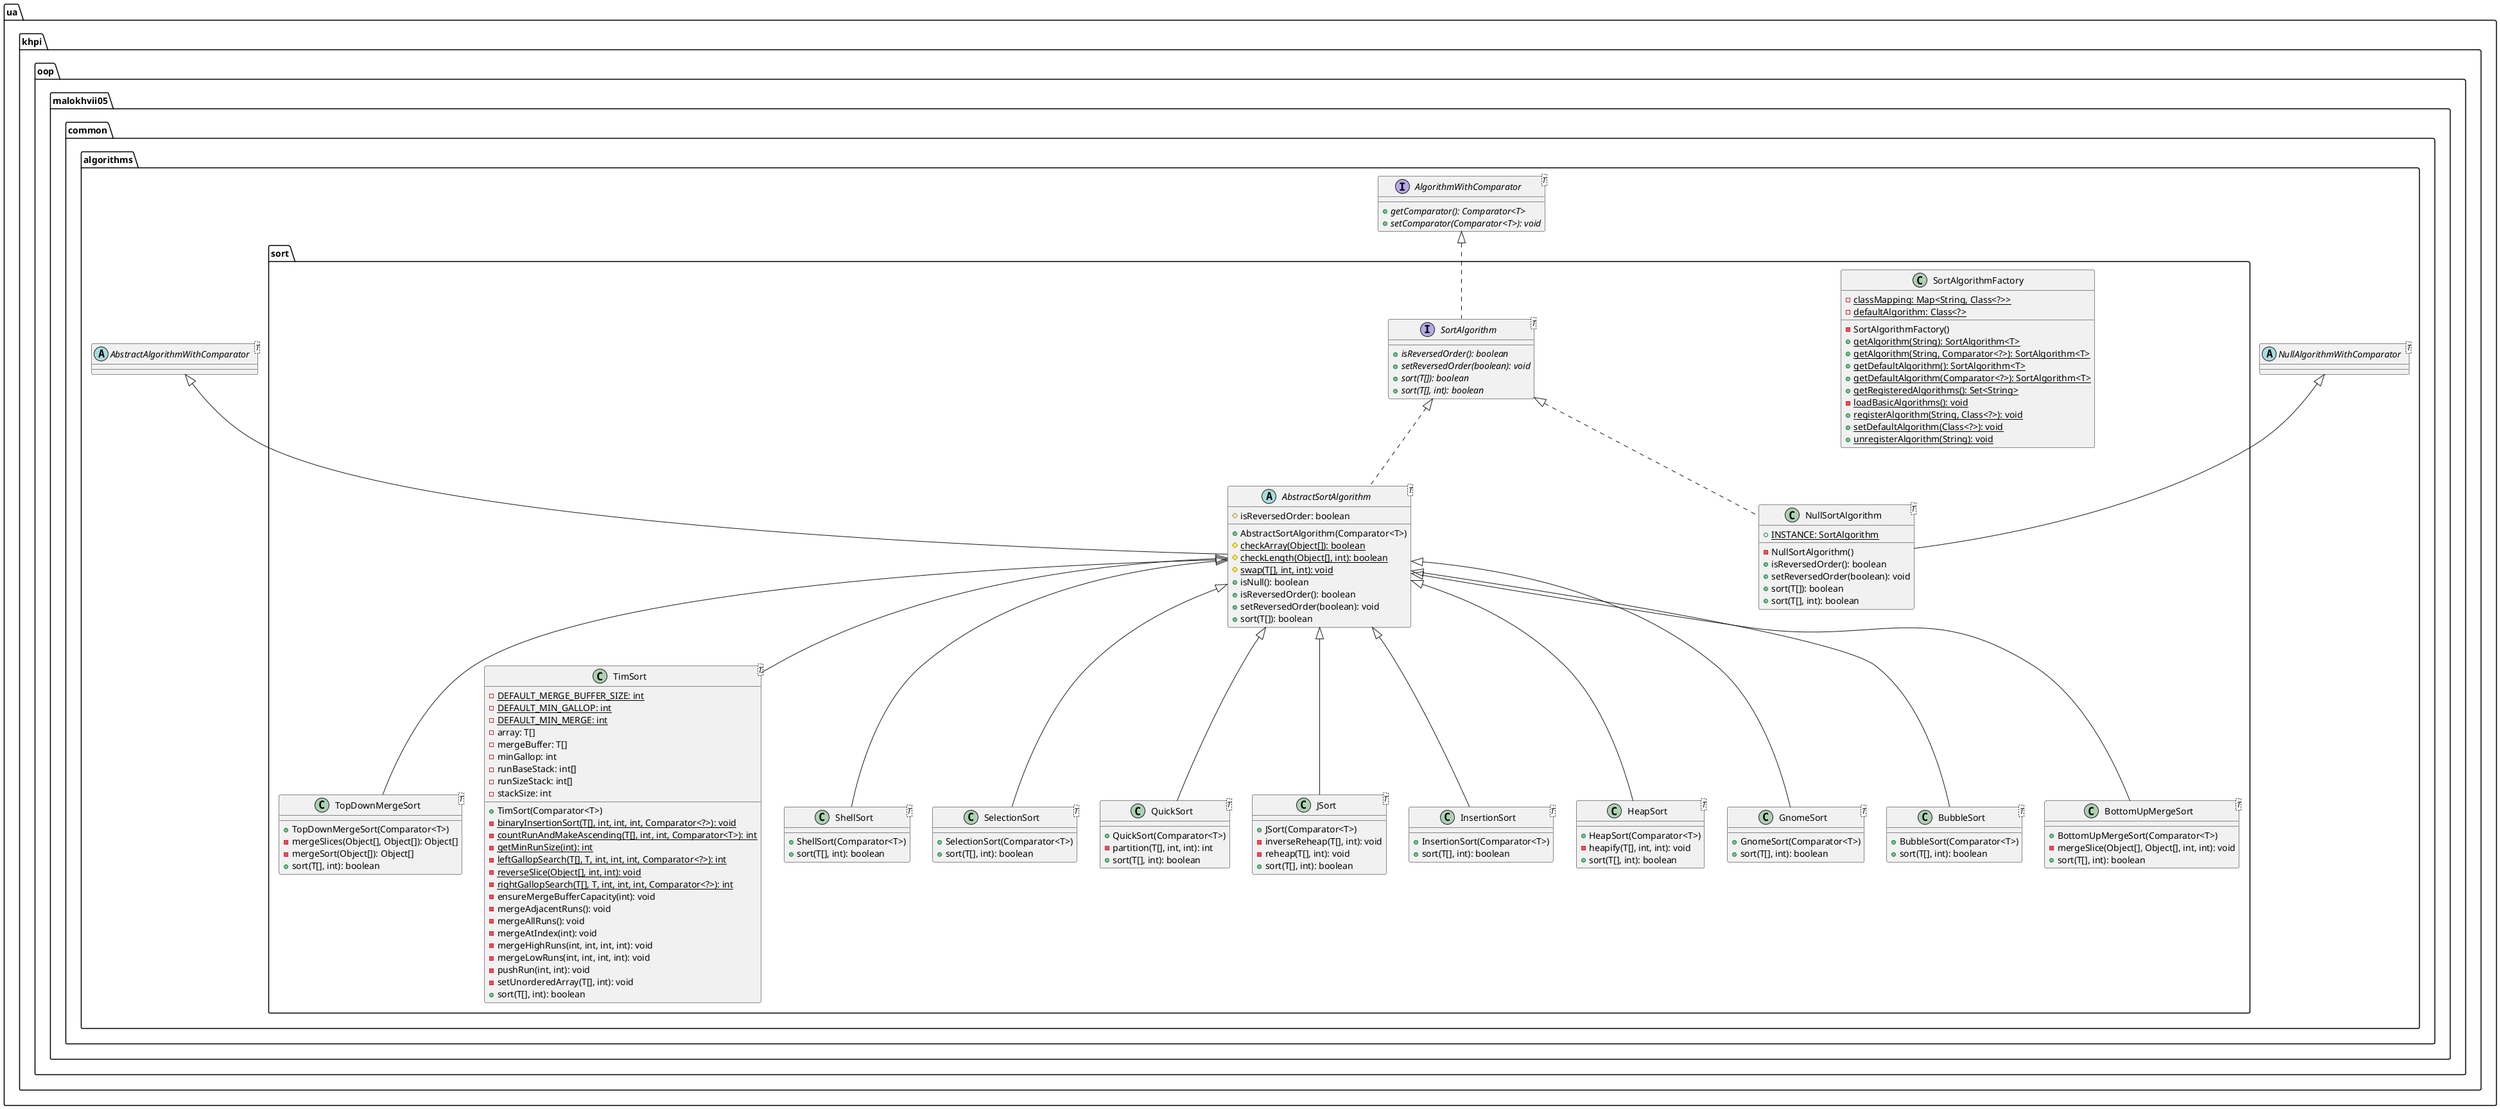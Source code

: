 @startuml

    namespace ua.khpi.oop.malokhvii05.common.algorithms.sort {

        class TopDownMergeSort<T> {
            +TopDownMergeSort(Comparator<T>)
            -mergeSlices(Object[], Object[]): Object[]
            -mergeSort(Object[]): Object[]
            +sort(T[], int): boolean
        }

        class TimSort<T> {
            {static} -DEFAULT_MERGE_BUFFER_SIZE: int
            {static} -DEFAULT_MIN_GALLOP: int
            {static} -DEFAULT_MIN_MERGE: int
            -array: T[]
            -mergeBuffer: T[]
            -minGallop: int
            -runBaseStack: int[]
            -runSizeStack: int[]
            -stackSize: int
            +TimSort(Comparator<T>)
            {static} -binaryInsertionSort(T[], int, int, int, Comparator<?>): void
            {static} -countRunAndMakeAscending(T[], int, int, Comparator<T>): int
            {static} -getMinRunSize(int): int
            {static} -leftGallopSearch(T[], T, int, int, int, Comparator<?>): int
            {static} -reverseSlice(Object[], int, int): void
            {static} -rightGallopSearch(T[], T, int, int, int, Comparator<?>): int
            -ensureMergeBufferCapacity(int): void
            -mergeAdjacentRuns(): void
            -mergeAllRuns(): void
            -mergeAtIndex(int): void
            -mergeHighRuns(int, int, int, int): void
            -mergeLowRuns(int, int, int, int): void
            -pushRun(int, int): void
            -setUnorderedArray(T[], int): void
            +sort(T[], int): boolean
        }

        class SortAlgorithmFactory {
            {static} -classMapping: Map<String, Class<?>>
            {static} -defaultAlgorithm: Class<?>
            -SortAlgorithmFactory()
            {static} +getAlgorithm(String): SortAlgorithm<T>
            {static} +getAlgorithm(String, Comparator<?>): SortAlgorithm<T>
            {static} +getDefaultAlgorithm(): SortAlgorithm<T>
            {static} +getDefaultAlgorithm(Comparator<?>): SortAlgorithm<T>
            {static} +getRegisteredAlgorithms(): Set<String>
            {static} -loadBasicAlgorithms(): void
            {static} +registerAlgorithm(String, Class<?>): void
            {static} +setDefaultAlgorithm(Class<?>): void
            {static} +unregisterAlgorithm(String): void
        }

        interface SortAlgorithm<T> {
            {abstract} +isReversedOrder(): boolean
            {abstract} +setReversedOrder(boolean): void
            {abstract} +sort(T[]): boolean
            {abstract} +sort(T[], int): boolean
        }

        class ShellSort<T> {
            +ShellSort(Comparator<T>)
            +sort(T[], int): boolean
        }

        class SelectionSort<T> {
            +SelectionSort(Comparator<T>)
            +sort(T[], int): boolean
        }

        class QuickSort<T> {
            +QuickSort(Comparator<T>)
            -partition(T[], int, int): int
            +sort(T[], int): boolean
        }

        class NullSortAlgorithm<T> {
            {static} +INSTANCE: SortAlgorithm
            -NullSortAlgorithm()
            +isReversedOrder(): boolean
            +setReversedOrder(boolean): void
            +sort(T[]): boolean
            +sort(T[], int): boolean
        }

        class JSort<T> {
            +JSort(Comparator<T>)
            -inverseReheap(T[], int): void
            -reheap(T[], int): void
            +sort(T[], int): boolean
        }

        class InsertionSort<T> {
            +InsertionSort(Comparator<T>)
            +sort(T[], int): boolean
        }

        class HeapSort<T> {
            +HeapSort(Comparator<T>)
            -heapify(T[], int, int): void
            +sort(T[], int): boolean
        }

        class GnomeSort<T> {
            +GnomeSort(Comparator<T>)
            +sort(T[], int): boolean
        }

        class BubbleSort<T> {
            +BubbleSort(Comparator<T>)
            +sort(T[], int): boolean
        }

        class BottomUpMergeSort<T> {
            +BottomUpMergeSort(Comparator<T>)
            -mergeSlice(Object[], Object[], int, int): void
            +sort(T[], int): boolean
        }

        abstract class AbstractSortAlgorithm<T> {
            #isReversedOrder: boolean
            +AbstractSortAlgorithm(Comparator<T>)
            {static} #checkArray(Object[]): boolean
            {static} #checkLength(Object[], int): boolean
            {static} #swap(T[], int, int): void
            +isNull(): boolean
            +isReversedOrder(): boolean
            +setReversedOrder(boolean): void
            +sort(T[]): boolean
        }

        AbstractSortAlgorithm <|-- TopDownMergeSort

        AbstractSortAlgorithm <|-- TimSort

        interface ua.khpi.oop.malokhvii05.common.algorithms.AlgorithmWithComparator<T> {
            {abstract} +getComparator(): Comparator<T>
            {abstract} +setComparator(Comparator<T>): void
        }
        ua.khpi.oop.malokhvii05.common.algorithms.AlgorithmWithComparator <|.. SortAlgorithm

        AbstractSortAlgorithm <|-- ShellSort

        AbstractSortAlgorithm <|-- SelectionSort

        AbstractSortAlgorithm <|-- QuickSort

        abstract class ua.khpi.oop.malokhvii05.common.algorithms.NullAlgorithmWithComparator<T>
        ua.khpi.oop.malokhvii05.common.algorithms.NullAlgorithmWithComparator <|-- NullSortAlgorithm

        SortAlgorithm <|.. NullSortAlgorithm

        AbstractSortAlgorithm <|-- JSort

        AbstractSortAlgorithm <|-- InsertionSort

        AbstractSortAlgorithm <|-- HeapSort

        AbstractSortAlgorithm <|-- GnomeSort

        AbstractSortAlgorithm <|-- BubbleSort

        AbstractSortAlgorithm <|-- BottomUpMergeSort

        abstract class ua.khpi.oop.malokhvii05.common.algorithms.AbstractAlgorithmWithComparator<T>
        ua.khpi.oop.malokhvii05.common.algorithms.AbstractAlgorithmWithComparator <|-- AbstractSortAlgorithm

        SortAlgorithm <|.. AbstractSortAlgorithm

    }

@enduml
